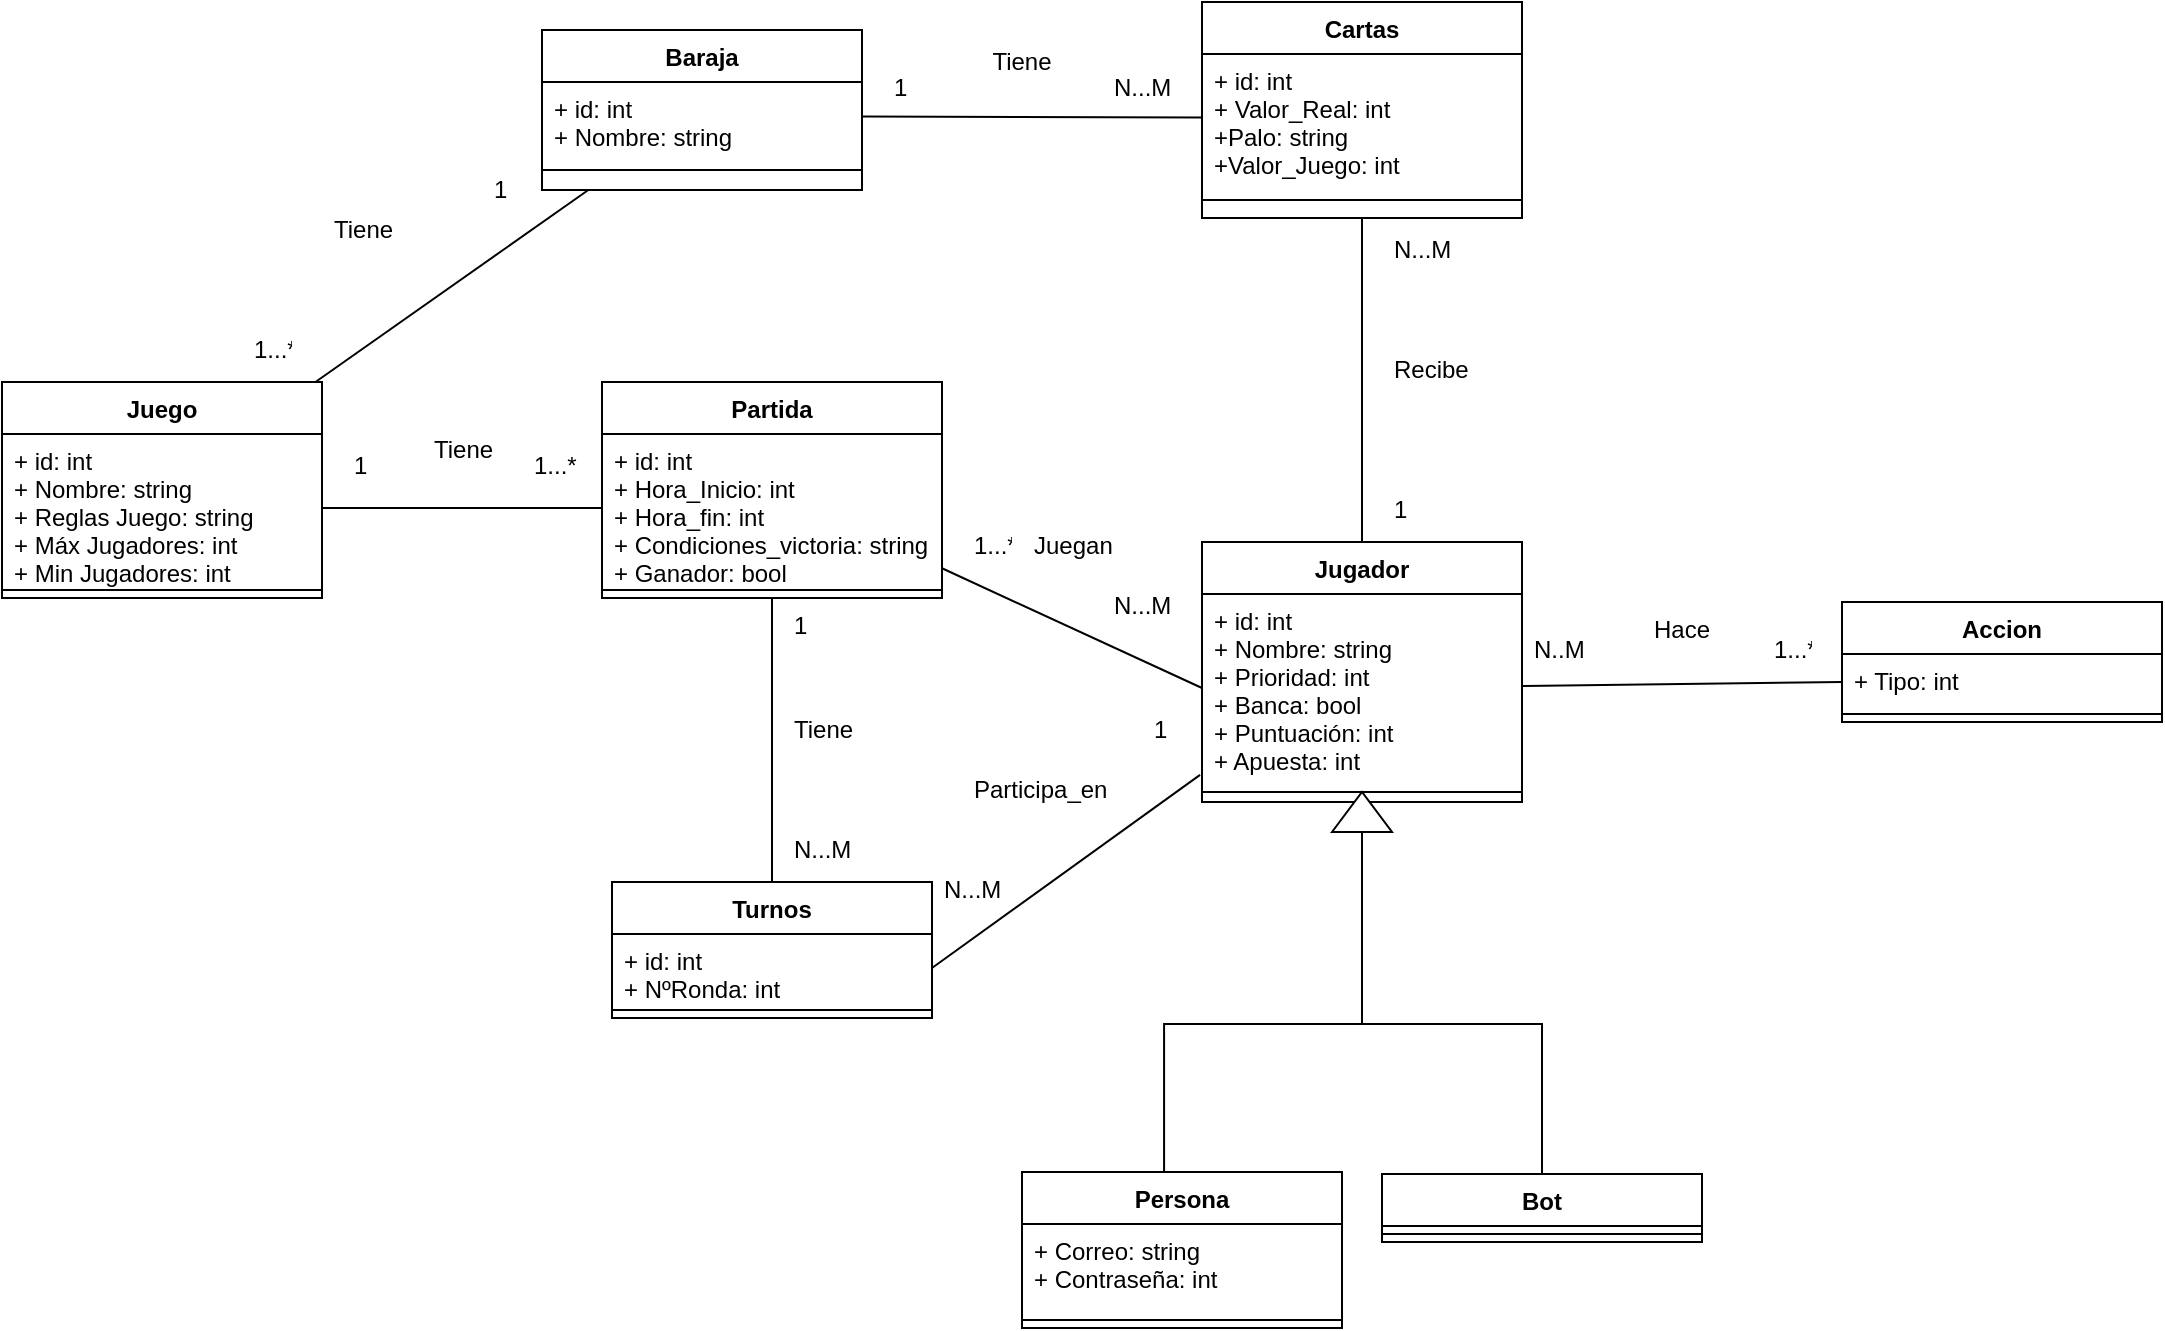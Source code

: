 <mxfile version="14.0.1" type="device"><diagram id="lQNHRO82Febige7NE8W5" name="Page-1"><mxGraphModel dx="2249" dy="832" grid="1" gridSize="10" guides="1" tooltips="1" connect="1" arrows="1" fold="1" page="1" pageScale="1" pageWidth="827" pageHeight="1169" math="0" shadow="0"><root><mxCell id="0"/><mxCell id="1" parent="0"/><mxCell id="2nQ5-xTEEk24WbkvnavS-1" value="Baraja" style="swimlane;fontStyle=1;align=center;verticalAlign=top;childLayout=stackLayout;horizontal=1;startSize=26;horizontalStack=0;resizeParent=1;resizeParentMax=0;resizeLast=0;collapsible=1;marginBottom=0;" parent="1" vertex="1"><mxGeometry x="70" y="144" width="160" height="80" as="geometry"/></mxCell><mxCell id="2nQ5-xTEEk24WbkvnavS-2" value="+ id: int&#10;+ Nombre: string" style="text;strokeColor=none;fillColor=none;align=left;verticalAlign=top;spacingLeft=4;spacingRight=4;overflow=hidden;rotatable=0;points=[[0,0.5],[1,0.5]];portConstraint=eastwest;" parent="2nQ5-xTEEk24WbkvnavS-1" vertex="1"><mxGeometry y="26" width="160" height="34" as="geometry"/></mxCell><mxCell id="2nQ5-xTEEk24WbkvnavS-3" value="" style="line;strokeWidth=1;fillColor=none;align=left;verticalAlign=middle;spacingTop=-1;spacingLeft=3;spacingRight=3;rotatable=0;labelPosition=right;points=[];portConstraint=eastwest;" parent="2nQ5-xTEEk24WbkvnavS-1" vertex="1"><mxGeometry y="60" width="160" height="20" as="geometry"/></mxCell><mxCell id="2nQ5-xTEEk24WbkvnavS-5" value="Cartas" style="swimlane;fontStyle=1;align=center;verticalAlign=top;childLayout=stackLayout;horizontal=1;startSize=26;horizontalStack=0;resizeParent=1;resizeParentMax=0;resizeLast=0;collapsible=1;marginBottom=0;" parent="1" vertex="1"><mxGeometry x="400" y="130" width="160" height="108" as="geometry"/></mxCell><mxCell id="2nQ5-xTEEk24WbkvnavS-6" value="+ id: int&#10;+ Valor_Real: int&#10;+Palo: string&#10;+Valor_Juego: int" style="text;strokeColor=none;fillColor=none;align=left;verticalAlign=top;spacingLeft=4;spacingRight=4;overflow=hidden;rotatable=0;points=[[0,0.5],[1,0.5]];portConstraint=eastwest;" parent="2nQ5-xTEEk24WbkvnavS-5" vertex="1"><mxGeometry y="26" width="160" height="64" as="geometry"/></mxCell><mxCell id="2nQ5-xTEEk24WbkvnavS-7" value="" style="line;strokeWidth=1;fillColor=none;align=left;verticalAlign=middle;spacingTop=-1;spacingLeft=3;spacingRight=3;rotatable=0;labelPosition=right;points=[];portConstraint=eastwest;" parent="2nQ5-xTEEk24WbkvnavS-5" vertex="1"><mxGeometry y="90" width="160" height="18" as="geometry"/></mxCell><mxCell id="2nQ5-xTEEk24WbkvnavS-15" value="" style="endArrow=none;html=1;rounded=0;" parent="1" source="2nQ5-xTEEk24WbkvnavS-2" target="2nQ5-xTEEk24WbkvnavS-6" edge="1"><mxGeometry relative="1" as="geometry"><mxPoint x="330" y="230" as="sourcePoint"/><mxPoint x="490" y="230" as="targetPoint"/></mxGeometry></mxCell><mxCell id="2nQ5-xTEEk24WbkvnavS-16" value="1" style="text;strokeColor=none;fillColor=none;spacingLeft=4;spacingRight=4;overflow=hidden;rotatable=0;points=[[0,0.5],[1,0.5]];portConstraint=eastwest;fontSize=12;" parent="1" vertex="1"><mxGeometry x="240" y="159" width="40" height="30" as="geometry"/></mxCell><mxCell id="2nQ5-xTEEk24WbkvnavS-17" value="N...M" style="text;strokeColor=none;fillColor=none;spacingLeft=4;spacingRight=4;overflow=hidden;rotatable=0;points=[[0,0.5],[1,0.5]];portConstraint=eastwest;fontSize=12;" parent="1" vertex="1"><mxGeometry x="350" y="159" width="40" height="30" as="geometry"/></mxCell><mxCell id="2nQ5-xTEEk24WbkvnavS-19" value="Tiene" style="text;html=1;strokeColor=none;fillColor=none;align=center;verticalAlign=middle;whiteSpace=wrap;rounded=0;" parent="1" vertex="1"><mxGeometry x="290" y="150" width="40" height="20" as="geometry"/></mxCell><mxCell id="2nQ5-xTEEk24WbkvnavS-21" value="Accion" style="swimlane;fontStyle=1;align=center;verticalAlign=top;childLayout=stackLayout;horizontal=1;startSize=26;horizontalStack=0;resizeParent=1;resizeParentMax=0;resizeLast=0;collapsible=1;marginBottom=0;" parent="1" vertex="1"><mxGeometry x="720" y="430" width="160" height="60" as="geometry"/></mxCell><mxCell id="2nQ5-xTEEk24WbkvnavS-22" value="+ Tipo: int" style="text;strokeColor=none;fillColor=none;align=left;verticalAlign=top;spacingLeft=4;spacingRight=4;overflow=hidden;rotatable=0;points=[[0,0.5],[1,0.5]];portConstraint=eastwest;" parent="2nQ5-xTEEk24WbkvnavS-21" vertex="1"><mxGeometry y="26" width="160" height="26" as="geometry"/></mxCell><mxCell id="2nQ5-xTEEk24WbkvnavS-23" value="" style="line;strokeWidth=1;fillColor=none;align=left;verticalAlign=middle;spacingTop=-1;spacingLeft=3;spacingRight=3;rotatable=0;labelPosition=right;points=[];portConstraint=eastwest;" parent="2nQ5-xTEEk24WbkvnavS-21" vertex="1"><mxGeometry y="52" width="160" height="8" as="geometry"/></mxCell><mxCell id="2nQ5-xTEEk24WbkvnavS-25" value="Jugador" style="swimlane;fontStyle=1;align=center;verticalAlign=top;childLayout=stackLayout;horizontal=1;startSize=26;horizontalStack=0;resizeParent=1;resizeParentMax=0;resizeLast=0;collapsible=1;marginBottom=0;" parent="1" vertex="1"><mxGeometry x="400" y="400" width="160" height="130" as="geometry"><mxRectangle x="400" y="400" width="80" height="26" as="alternateBounds"/></mxGeometry></mxCell><mxCell id="2nQ5-xTEEk24WbkvnavS-26" value="+ id: int&#10;+ Nombre: string&#10;+ Prioridad: int&#10;+ Banca: bool&#10;+ Puntuación: int&#10;+ Apuesta: int" style="text;strokeColor=none;fillColor=none;align=left;verticalAlign=top;spacingLeft=4;spacingRight=4;overflow=hidden;rotatable=0;points=[[0,0.5],[1,0.5]];portConstraint=eastwest;" parent="2nQ5-xTEEk24WbkvnavS-25" vertex="1"><mxGeometry y="26" width="160" height="94" as="geometry"/></mxCell><mxCell id="2nQ5-xTEEk24WbkvnavS-27" value="" style="line;strokeWidth=1;fillColor=none;align=left;verticalAlign=middle;spacingTop=-1;spacingLeft=3;spacingRight=3;rotatable=0;labelPosition=right;points=[];portConstraint=eastwest;" parent="2nQ5-xTEEk24WbkvnavS-25" vertex="1"><mxGeometry y="120" width="160" height="10" as="geometry"/></mxCell><mxCell id="2nQ5-xTEEk24WbkvnavS-29" value="" style="triangle;whiteSpace=wrap;html=1;rotation=-90;" parent="1" vertex="1"><mxGeometry x="470" y="520" width="20" height="30" as="geometry"/></mxCell><mxCell id="2nQ5-xTEEk24WbkvnavS-31" value="" style="endArrow=none;html=1;rounded=0;entryX=0;entryY=0.5;entryDx=0;entryDy=0;edgeStyle=elbowEdgeStyle;elbow=vertical;exitX=0.444;exitY=0.012;exitDx=0;exitDy=0;exitPerimeter=0;" parent="1" source="2nQ5-xTEEk24WbkvnavS-33" target="2nQ5-xTEEk24WbkvnavS-29" edge="1"><mxGeometry relative="1" as="geometry"><mxPoint x="390" y="681" as="sourcePoint"/><mxPoint x="310" y="611" as="targetPoint"/><Array as="points"><mxPoint x="390" y="641"/><mxPoint x="430" y="641"/></Array></mxGeometry></mxCell><mxCell id="2nQ5-xTEEk24WbkvnavS-32" value="" style="endArrow=none;html=1;rounded=0;edgeStyle=elbowEdgeStyle;elbow=vertical;exitX=0.5;exitY=0;exitDx=0;exitDy=0;" parent="1" source="2nQ5-xTEEk24WbkvnavS-37" edge="1"><mxGeometry relative="1" as="geometry"><mxPoint x="550" y="681" as="sourcePoint"/><mxPoint x="480" y="589" as="targetPoint"/><Array as="points"><mxPoint x="490" y="641"/></Array></mxGeometry></mxCell><mxCell id="2nQ5-xTEEk24WbkvnavS-33" value="Persona" style="swimlane;fontStyle=1;align=center;verticalAlign=top;childLayout=stackLayout;horizontal=1;startSize=26;horizontalStack=0;resizeParent=1;resizeParentMax=0;resizeLast=0;collapsible=1;marginBottom=0;" parent="1" vertex="1"><mxGeometry x="310" y="715" width="160" height="78" as="geometry"/></mxCell><mxCell id="2nQ5-xTEEk24WbkvnavS-34" value="+ Correo: string&#10;+ Contraseña: int" style="text;strokeColor=none;fillColor=none;align=left;verticalAlign=top;spacingLeft=4;spacingRight=4;overflow=hidden;rotatable=0;points=[[0,0.5],[1,0.5]];portConstraint=eastwest;" parent="2nQ5-xTEEk24WbkvnavS-33" vertex="1"><mxGeometry y="26" width="160" height="44" as="geometry"/></mxCell><mxCell id="2nQ5-xTEEk24WbkvnavS-35" value="" style="line;strokeWidth=1;fillColor=none;align=left;verticalAlign=middle;spacingTop=-1;spacingLeft=3;spacingRight=3;rotatable=0;labelPosition=right;points=[];portConstraint=eastwest;" parent="2nQ5-xTEEk24WbkvnavS-33" vertex="1"><mxGeometry y="70" width="160" height="8" as="geometry"/></mxCell><mxCell id="2nQ5-xTEEk24WbkvnavS-37" value="Bot" style="swimlane;fontStyle=1;align=center;verticalAlign=top;childLayout=stackLayout;horizontal=1;startSize=26;horizontalStack=0;resizeParent=1;resizeParentMax=0;resizeLast=0;collapsible=1;marginBottom=0;" parent="1" vertex="1"><mxGeometry x="490" y="716" width="160" height="34" as="geometry"/></mxCell><mxCell id="2nQ5-xTEEk24WbkvnavS-39" value="" style="line;strokeWidth=1;fillColor=none;align=left;verticalAlign=middle;spacingTop=-1;spacingLeft=3;spacingRight=3;rotatable=0;labelPosition=right;points=[];portConstraint=eastwest;" parent="2nQ5-xTEEk24WbkvnavS-37" vertex="1"><mxGeometry y="26" width="160" height="8" as="geometry"/></mxCell><mxCell id="2nQ5-xTEEk24WbkvnavS-42" value="" style="endArrow=none;html=1;rounded=0;entryX=0.5;entryY=1;entryDx=0;entryDy=0;" parent="1" source="2nQ5-xTEEk24WbkvnavS-25" target="2nQ5-xTEEk24WbkvnavS-5" edge="1"><mxGeometry relative="1" as="geometry"><mxPoint x="230" y="490" as="sourcePoint"/><mxPoint x="390" y="490" as="targetPoint"/></mxGeometry></mxCell><mxCell id="2nQ5-xTEEk24WbkvnavS-43" value="N...M" style="text;strokeColor=none;fillColor=none;spacingLeft=4;spacingRight=4;overflow=hidden;rotatable=0;points=[[0,0.5],[1,0.5]];portConstraint=eastwest;fontSize=12;" parent="1" vertex="1"><mxGeometry x="490" y="240" width="40" height="30" as="geometry"/></mxCell><mxCell id="2nQ5-xTEEk24WbkvnavS-44" value="1" style="text;strokeColor=none;fillColor=none;spacingLeft=4;spacingRight=4;overflow=hidden;rotatable=0;points=[[0,0.5],[1,0.5]];portConstraint=eastwest;fontSize=12;" parent="1" vertex="1"><mxGeometry x="490" y="370" width="40" height="30" as="geometry"/></mxCell><mxCell id="2nQ5-xTEEk24WbkvnavS-45" value="Recibe" style="text;strokeColor=none;fillColor=none;spacingLeft=4;spacingRight=4;overflow=hidden;rotatable=0;points=[[0,0.5],[1,0.5]];portConstraint=eastwest;fontSize=12;" parent="1" vertex="1"><mxGeometry x="490" y="300" width="50" height="30" as="geometry"/></mxCell><mxCell id="2nQ5-xTEEk24WbkvnavS-46" value="" style="endArrow=none;html=1;rounded=0;" parent="1" source="2nQ5-xTEEk24WbkvnavS-26" target="2nQ5-xTEEk24WbkvnavS-22" edge="1"><mxGeometry relative="1" as="geometry"><mxPoint x="230" y="490" as="sourcePoint"/><mxPoint x="390" y="490" as="targetPoint"/></mxGeometry></mxCell><mxCell id="2nQ5-xTEEk24WbkvnavS-47" value="N..M" style="text;strokeColor=none;fillColor=none;spacingLeft=4;spacingRight=4;overflow=hidden;rotatable=0;points=[[0,0.5],[1,0.5]];portConstraint=eastwest;fontSize=12;" parent="1" vertex="1"><mxGeometry x="560" y="440" width="40" height="30" as="geometry"/></mxCell><mxCell id="2nQ5-xTEEk24WbkvnavS-48" value="1...*" style="text;strokeColor=none;fillColor=none;spacingLeft=4;spacingRight=4;overflow=hidden;rotatable=0;points=[[0,0.5],[1,0.5]];portConstraint=eastwest;fontSize=12;" parent="1" vertex="1"><mxGeometry x="680" y="440" width="30" height="30" as="geometry"/></mxCell><mxCell id="2nQ5-xTEEk24WbkvnavS-49" value="Hace" style="text;strokeColor=none;fillColor=none;spacingLeft=4;spacingRight=4;overflow=hidden;rotatable=0;points=[[0,0.5],[1,0.5]];portConstraint=eastwest;fontSize=12;" parent="1" vertex="1"><mxGeometry x="620" y="430" width="40" height="30" as="geometry"/></mxCell><mxCell id="2nQ5-xTEEk24WbkvnavS-50" value="Partida" style="swimlane;fontStyle=1;align=center;verticalAlign=top;childLayout=stackLayout;horizontal=1;startSize=26;horizontalStack=0;resizeParent=1;resizeParentMax=0;resizeLast=0;collapsible=1;marginBottom=0;" parent="1" vertex="1"><mxGeometry x="100" y="320" width="170" height="108" as="geometry"/></mxCell><mxCell id="2nQ5-xTEEk24WbkvnavS-51" value="+ id: int&#10;+ Hora_Inicio: int&#10;+ Hora_fin: int&#10;+ Condiciones_victoria: string&#10;+ Ganador: bool" style="text;strokeColor=none;fillColor=none;align=left;verticalAlign=top;spacingLeft=4;spacingRight=4;overflow=hidden;rotatable=0;points=[[0,0.5],[1,0.5]];portConstraint=eastwest;" parent="2nQ5-xTEEk24WbkvnavS-50" vertex="1"><mxGeometry y="26" width="170" height="74" as="geometry"/></mxCell><mxCell id="2nQ5-xTEEk24WbkvnavS-52" value="" style="line;strokeWidth=1;fillColor=none;align=left;verticalAlign=middle;spacingTop=-1;spacingLeft=3;spacingRight=3;rotatable=0;labelPosition=right;points=[];portConstraint=eastwest;" parent="2nQ5-xTEEk24WbkvnavS-50" vertex="1"><mxGeometry y="100" width="170" height="8" as="geometry"/></mxCell><mxCell id="2nQ5-xTEEk24WbkvnavS-54" value="Turnos" style="swimlane;fontStyle=1;align=center;verticalAlign=top;childLayout=stackLayout;horizontal=1;startSize=26;horizontalStack=0;resizeParent=1;resizeParentMax=0;resizeLast=0;collapsible=1;marginBottom=0;" parent="1" vertex="1"><mxGeometry x="105" y="570" width="160" height="68" as="geometry"/></mxCell><mxCell id="2nQ5-xTEEk24WbkvnavS-55" value="+ id: int&#10;+ NºRonda: int" style="text;strokeColor=none;fillColor=none;align=left;verticalAlign=top;spacingLeft=4;spacingRight=4;overflow=hidden;rotatable=0;points=[[0,0.5],[1,0.5]];portConstraint=eastwest;" parent="2nQ5-xTEEk24WbkvnavS-54" vertex="1"><mxGeometry y="26" width="160" height="34" as="geometry"/></mxCell><mxCell id="2nQ5-xTEEk24WbkvnavS-56" value="" style="line;strokeWidth=1;fillColor=none;align=left;verticalAlign=middle;spacingTop=-1;spacingLeft=3;spacingRight=3;rotatable=0;labelPosition=right;points=[];portConstraint=eastwest;" parent="2nQ5-xTEEk24WbkvnavS-54" vertex="1"><mxGeometry y="60" width="160" height="8" as="geometry"/></mxCell><mxCell id="2nQ5-xTEEk24WbkvnavS-58" value="" style="endArrow=none;html=1;rounded=0;entryX=0;entryY=0.5;entryDx=0;entryDy=0;" parent="1" source="2nQ5-xTEEk24WbkvnavS-50" target="2nQ5-xTEEk24WbkvnavS-26" edge="1"><mxGeometry relative="1" as="geometry"><mxPoint x="230" y="490" as="sourcePoint"/><mxPoint x="390" y="490" as="targetPoint"/></mxGeometry></mxCell><mxCell id="2nQ5-xTEEk24WbkvnavS-59" value="1...*" style="text;strokeColor=none;fillColor=none;spacingLeft=4;spacingRight=4;overflow=hidden;rotatable=0;points=[[0,0.5],[1,0.5]];portConstraint=eastwest;fontSize=12;" parent="1" vertex="1"><mxGeometry x="280" y="388" width="30" height="30" as="geometry"/></mxCell><mxCell id="2nQ5-xTEEk24WbkvnavS-60" value="N...M" style="text;strokeColor=none;fillColor=none;spacingLeft=4;spacingRight=4;overflow=hidden;rotatable=0;points=[[0,0.5],[1,0.5]];portConstraint=eastwest;fontSize=12;" parent="1" vertex="1"><mxGeometry x="350" y="418" width="40" height="30" as="geometry"/></mxCell><mxCell id="2nQ5-xTEEk24WbkvnavS-61" value="Juegan" style="text;strokeColor=none;fillColor=none;spacingLeft=4;spacingRight=4;overflow=hidden;rotatable=0;points=[[0,0.5],[1,0.5]];portConstraint=eastwest;fontSize=12;" parent="1" vertex="1"><mxGeometry x="310" y="388" width="50" height="30" as="geometry"/></mxCell><mxCell id="2nQ5-xTEEk24WbkvnavS-62" value="" style="endArrow=none;html=1;rounded=0;exitX=0.5;exitY=1;exitDx=0;exitDy=0;" parent="1" source="2nQ5-xTEEk24WbkvnavS-50" target="2nQ5-xTEEk24WbkvnavS-54" edge="1"><mxGeometry relative="1" as="geometry"><mxPoint x="230" y="490" as="sourcePoint"/><mxPoint x="390" y="490" as="targetPoint"/></mxGeometry></mxCell><mxCell id="2nQ5-xTEEk24WbkvnavS-63" value="" style="endArrow=none;html=1;rounded=0;entryX=-0.006;entryY=0.962;entryDx=0;entryDy=0;entryPerimeter=0;exitX=1;exitY=0.5;exitDx=0;exitDy=0;" parent="1" source="2nQ5-xTEEk24WbkvnavS-55" target="2nQ5-xTEEk24WbkvnavS-26" edge="1"><mxGeometry relative="1" as="geometry"><mxPoint x="230" y="490" as="sourcePoint"/><mxPoint x="350" y="460" as="targetPoint"/></mxGeometry></mxCell><mxCell id="2nQ5-xTEEk24WbkvnavS-64" value="1" style="text;strokeColor=none;fillColor=none;spacingLeft=4;spacingRight=4;overflow=hidden;rotatable=0;points=[[0,0.5],[1,0.5]];portConstraint=eastwest;fontSize=12;" parent="1" vertex="1"><mxGeometry x="190" y="428" width="20" height="30" as="geometry"/></mxCell><mxCell id="2nQ5-xTEEk24WbkvnavS-65" value="N...M" style="text;strokeColor=none;fillColor=none;spacingLeft=4;spacingRight=4;overflow=hidden;rotatable=0;points=[[0,0.5],[1,0.5]];portConstraint=eastwest;fontSize=12;" parent="1" vertex="1"><mxGeometry x="190" y="540" width="40" height="30" as="geometry"/></mxCell><mxCell id="2nQ5-xTEEk24WbkvnavS-66" value="Tiene" style="text;strokeColor=none;fillColor=none;spacingLeft=4;spacingRight=4;overflow=hidden;rotatable=0;points=[[0,0.5],[1,0.5]];portConstraint=eastwest;fontSize=12;" parent="1" vertex="1"><mxGeometry x="190" y="480" width="40" height="30" as="geometry"/></mxCell><mxCell id="2nQ5-xTEEk24WbkvnavS-67" value="1" style="text;strokeColor=none;fillColor=none;spacingLeft=4;spacingRight=4;overflow=hidden;rotatable=0;points=[[0,0.5],[1,0.5]];portConstraint=eastwest;fontSize=12;" parent="1" vertex="1"><mxGeometry x="370" y="480" width="20" height="30" as="geometry"/></mxCell><mxCell id="2nQ5-xTEEk24WbkvnavS-68" value="N...M" style="text;strokeColor=none;fillColor=none;spacingLeft=4;spacingRight=4;overflow=hidden;rotatable=0;points=[[0,0.5],[1,0.5]];portConstraint=eastwest;fontSize=12;" parent="1" vertex="1"><mxGeometry x="265" y="560" width="40" height="30" as="geometry"/></mxCell><mxCell id="2nQ5-xTEEk24WbkvnavS-69" value="Participa_en" style="text;strokeColor=none;fillColor=none;spacingLeft=4;spacingRight=4;overflow=hidden;rotatable=0;points=[[0,0.5],[1,0.5]];portConstraint=eastwest;fontSize=12;" parent="1" vertex="1"><mxGeometry x="280" y="510" width="80" height="30" as="geometry"/></mxCell><mxCell id="2nQ5-xTEEk24WbkvnavS-74" value="Juego" style="swimlane;fontStyle=1;align=center;verticalAlign=top;childLayout=stackLayout;horizontal=1;startSize=26;horizontalStack=0;resizeParent=1;resizeParentMax=0;resizeLast=0;collapsible=1;marginBottom=0;" parent="1" vertex="1"><mxGeometry x="-200" y="320" width="160" height="108" as="geometry"/></mxCell><mxCell id="2nQ5-xTEEk24WbkvnavS-75" value="+ id: int&#10;+ Nombre: string&#10;+ Reglas Juego: string&#10;+ Máx Jugadores: int&#10;+ Min Jugadores: int" style="text;strokeColor=none;fillColor=none;align=left;verticalAlign=top;spacingLeft=4;spacingRight=4;overflow=hidden;rotatable=0;points=[[0,0.5],[1,0.5]];portConstraint=eastwest;" parent="2nQ5-xTEEk24WbkvnavS-74" vertex="1"><mxGeometry y="26" width="160" height="74" as="geometry"/></mxCell><mxCell id="2nQ5-xTEEk24WbkvnavS-76" value="" style="line;strokeWidth=1;fillColor=none;align=left;verticalAlign=middle;spacingTop=-1;spacingLeft=3;spacingRight=3;rotatable=0;labelPosition=right;points=[];portConstraint=eastwest;" parent="2nQ5-xTEEk24WbkvnavS-74" vertex="1"><mxGeometry y="100" width="160" height="8" as="geometry"/></mxCell><mxCell id="D1ltfuvB6FJCUU9NubUn-1" value="" style="endArrow=none;html=1;rounded=0;" edge="1" parent="1" source="2nQ5-xTEEk24WbkvnavS-75" target="2nQ5-xTEEk24WbkvnavS-51"><mxGeometry relative="1" as="geometry"><mxPoint x="-50" y="630" as="sourcePoint"/><mxPoint x="110" y="630" as="targetPoint"/></mxGeometry></mxCell><mxCell id="D1ltfuvB6FJCUU9NubUn-2" value="1" style="text;strokeColor=none;fillColor=none;spacingLeft=4;spacingRight=4;overflow=hidden;rotatable=0;points=[[0,0.5],[1,0.5]];portConstraint=eastwest;fontSize=12;" vertex="1" parent="1"><mxGeometry x="-30" y="348" width="20" height="30" as="geometry"/></mxCell><mxCell id="D1ltfuvB6FJCUU9NubUn-3" value="1...*" style="text;strokeColor=none;fillColor=none;spacingLeft=4;spacingRight=4;overflow=hidden;rotatable=0;points=[[0,0.5],[1,0.5]];portConstraint=eastwest;fontSize=12;" vertex="1" parent="1"><mxGeometry x="60" y="348" width="40" height="30" as="geometry"/></mxCell><mxCell id="D1ltfuvB6FJCUU9NubUn-4" value="Tiene" style="text;strokeColor=none;fillColor=none;spacingLeft=4;spacingRight=4;overflow=hidden;rotatable=0;points=[[0,0.5],[1,0.5]];portConstraint=eastwest;fontSize=12;" vertex="1" parent="1"><mxGeometry x="10" y="340" width="40" height="30" as="geometry"/></mxCell><mxCell id="D1ltfuvB6FJCUU9NubUn-5" value="" style="endArrow=none;html=1;rounded=0;" edge="1" parent="1" source="2nQ5-xTEEk24WbkvnavS-74" target="2nQ5-xTEEk24WbkvnavS-1"><mxGeometry relative="1" as="geometry"><mxPoint x="260" y="430" as="sourcePoint"/><mxPoint x="420" y="430" as="targetPoint"/></mxGeometry></mxCell><mxCell id="D1ltfuvB6FJCUU9NubUn-6" value="1...*" style="text;strokeColor=none;fillColor=none;spacingLeft=4;spacingRight=4;overflow=hidden;rotatable=0;points=[[0,0.5],[1,0.5]];portConstraint=eastwest;fontSize=12;" vertex="1" parent="1"><mxGeometry x="-80" y="290" width="30" height="30" as="geometry"/></mxCell><mxCell id="D1ltfuvB6FJCUU9NubUn-7" value="1" style="text;strokeColor=none;fillColor=none;spacingLeft=4;spacingRight=4;overflow=hidden;rotatable=0;points=[[0,0.5],[1,0.5]];portConstraint=eastwest;fontSize=12;" vertex="1" parent="1"><mxGeometry x="40" y="210" width="20" height="30" as="geometry"/></mxCell><mxCell id="D1ltfuvB6FJCUU9NubUn-8" value="Tiene" style="text;strokeColor=none;fillColor=none;spacingLeft=4;spacingRight=4;overflow=hidden;rotatable=0;points=[[0,0.5],[1,0.5]];portConstraint=eastwest;fontSize=12;" vertex="1" parent="1"><mxGeometry x="-40" y="230" width="40" height="30" as="geometry"/></mxCell></root></mxGraphModel></diagram></mxfile>